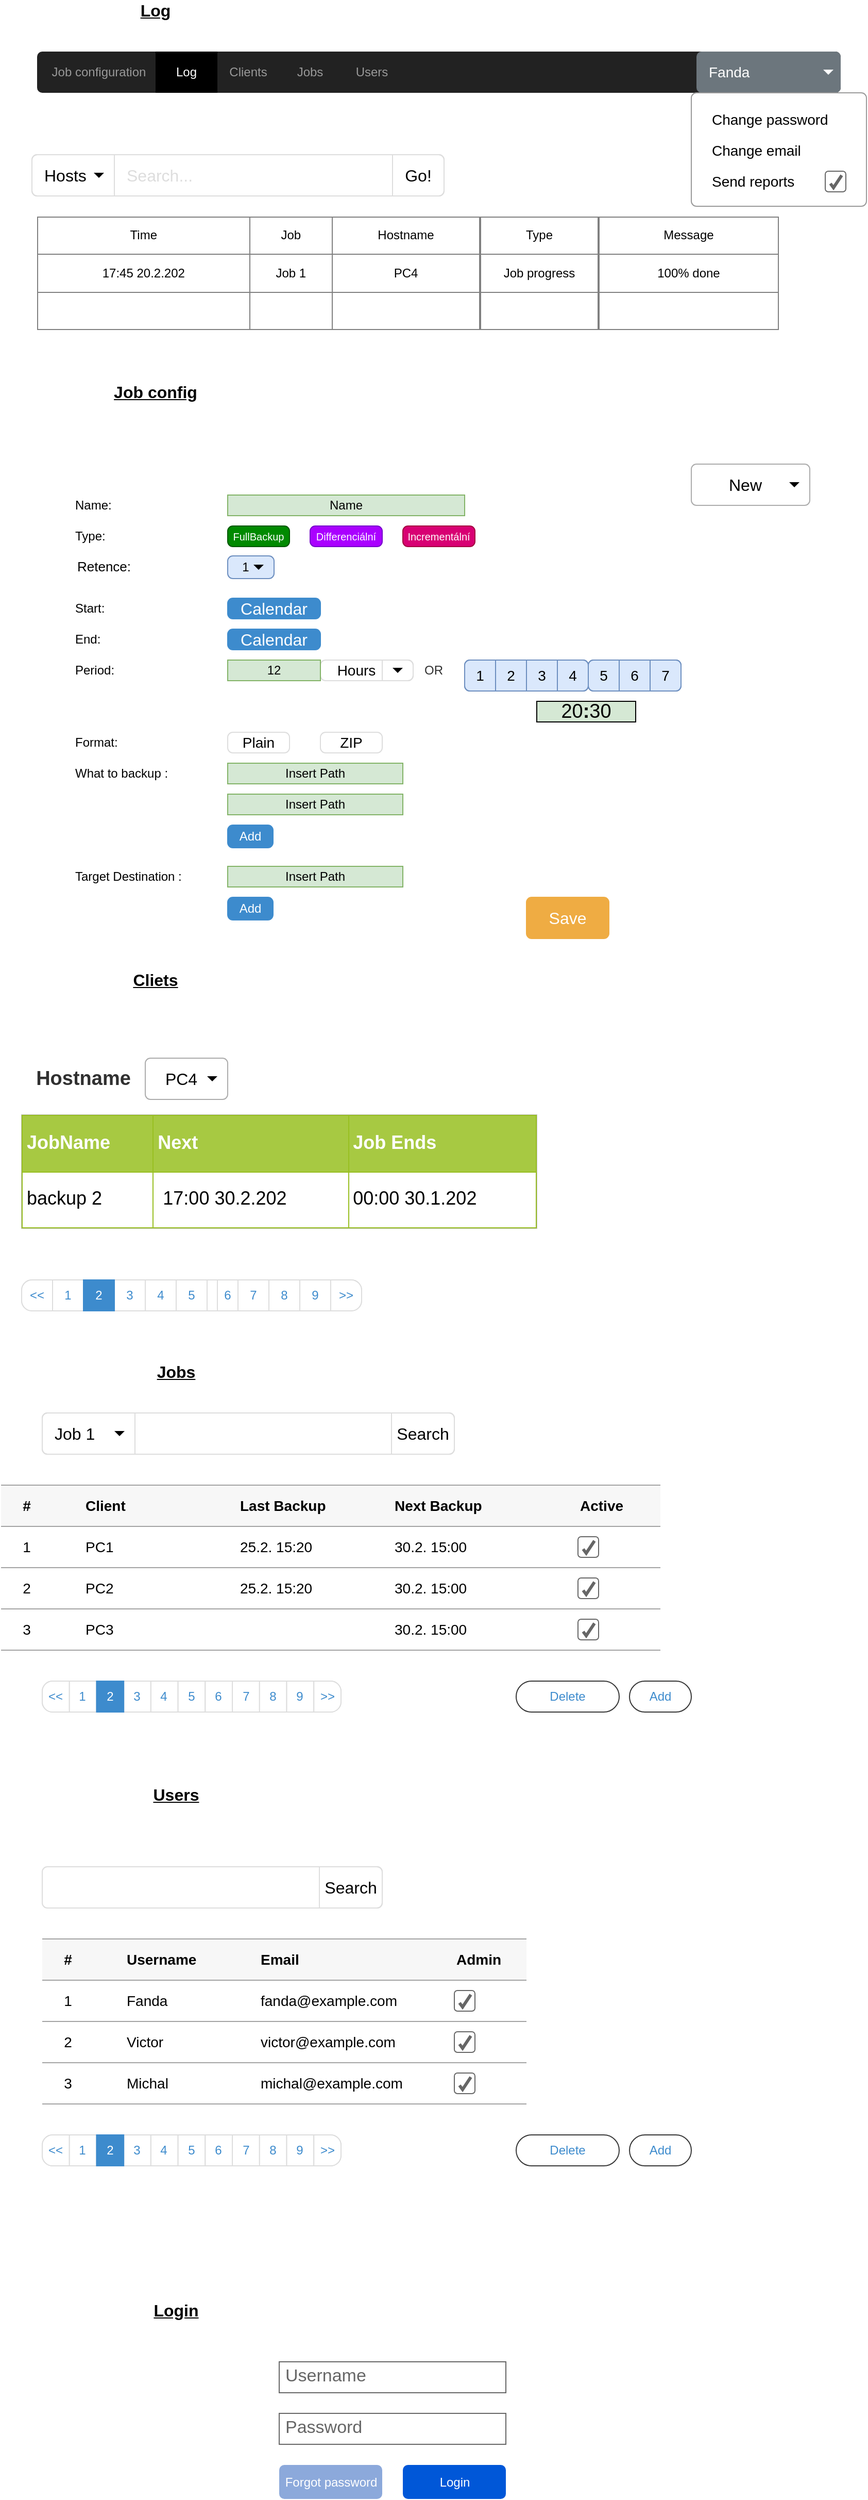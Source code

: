 <mxfile version="12.8.4"><diagram id="ZQDw_QRH_xtN7_nR7X_o" name="Page-1"><mxGraphModel dx="4579" dy="2635" grid="1" gridSize="10" guides="1" tooltips="1" connect="1" arrows="1" fold="1" page="1" pageScale="1" pageWidth="1600" pageHeight="900" math="0" shadow="0"><root><mxCell id="0"/><mxCell id="1" parent="0"/><mxCell id="LtFNCZkgNT5PemQ-OGcE-107" value="" style="html=1;shadow=0;dashed=0;shape=mxgraph.bootstrap.rrect;strokeColor=none;rSize=5;fillColor=#222222;" parent="1" vertex="1"><mxGeometry x="455" y="180" width="780" height="40" as="geometry"/></mxCell><mxCell id="LtFNCZkgNT5PemQ-OGcE-109" value="Log" style="html=1;shadow=0;dashed=0;shape=mxgraph.bootstrap.rect;fillColor=#000000;strokeColor=none;fontColor=#ffffff;whiteSpace=wrap;resizeHeight=1;" parent="LtFNCZkgNT5PemQ-OGcE-107" vertex="1"><mxGeometry width="60" height="40" relative="1" as="geometry"><mxPoint x="115" as="offset"/></mxGeometry></mxCell><mxCell id="LtFNCZkgNT5PemQ-OGcE-110" value="Clients" style="html=1;shadow=0;dashed=0;shape=mxgraph.bootstrap.rect;strokeColor=none;fillColor=none;fontColor=#999999;whiteSpace=wrap;resizeHeight=1;" parent="LtFNCZkgNT5PemQ-OGcE-107" vertex="1"><mxGeometry width="60" height="40" relative="1" as="geometry"><mxPoint x="175" as="offset"/></mxGeometry></mxCell><mxCell id="LtFNCZkgNT5PemQ-OGcE-111" value="Jobs" style="html=1;shadow=0;dashed=0;shape=mxgraph.bootstrap.rect;strokeColor=none;fillColor=none;fontColor=#999999;whiteSpace=wrap;resizeHeight=1;" parent="LtFNCZkgNT5PemQ-OGcE-107" vertex="1"><mxGeometry width="60" height="40" relative="1" as="geometry"><mxPoint x="235" as="offset"/></mxGeometry></mxCell><mxCell id="M-1ERtcQGjM8WOvAebWS-4" value="Users" style="html=1;shadow=0;dashed=0;shape=mxgraph.bootstrap.rect;strokeColor=none;fillColor=none;fontColor=#999999;whiteSpace=wrap;resizeHeight=1;" parent="LtFNCZkgNT5PemQ-OGcE-107" vertex="1"><mxGeometry width="60" height="40" relative="1" as="geometry"><mxPoint x="295" as="offset"/></mxGeometry></mxCell><mxCell id="M-1ERtcQGjM8WOvAebWS-5" value="Job configuration" style="html=1;shadow=0;dashed=0;shape=mxgraph.bootstrap.rect;strokeColor=none;fillColor=none;fontColor=#999999;whiteSpace=wrap;resizeHeight=1;" parent="LtFNCZkgNT5PemQ-OGcE-107" vertex="1"><mxGeometry width="120" height="40" relative="1" as="geometry"><mxPoint as="offset"/></mxGeometry></mxCell><mxCell id="M-1ERtcQGjM8WOvAebWS-57" value="Fanda" style="html=1;shadow=0;dashed=0;shape=mxgraph.bootstrap.rrect;rSize=5;strokeColor=none;strokeWidth=1;fillColor=#6C767D;fontColor=#ffffff;whiteSpace=wrap;align=left;verticalAlign=middle;fontStyle=0;fontSize=14;spacingLeft=10;" parent="LtFNCZkgNT5PemQ-OGcE-107" vertex="1"><mxGeometry x="640" width="140" height="40" as="geometry"/></mxCell><mxCell id="M-1ERtcQGjM8WOvAebWS-58" value="" style="shape=triangle;direction=south;fillColor=#ffffff;strokeColor=none;perimeter=none;" parent="M-1ERtcQGjM8WOvAebWS-57" vertex="1"><mxGeometry x="1" y="0.5" width="10" height="5" relative="1" as="geometry"><mxPoint x="-17" y="-2.5" as="offset"/></mxGeometry></mxCell><mxCell id="LtFNCZkgNT5PemQ-OGcE-112" value="&lt;table style=&quot;width: 100% ; height: 100% ; border-collapse: collapse&quot; width=&quot;100%&quot; border=&quot;1&quot;&gt;&lt;tbody&gt;&lt;tr&gt;&lt;td align=&quot;center&quot;&gt;Time&lt;br&gt;&lt;/td&gt;&lt;td align=&quot;center&quot;&gt;Job&lt;/td&gt;&lt;td align=&quot;center&quot;&gt;Hostname&lt;/td&gt;&lt;/tr&gt;&lt;tr&gt;&lt;td align=&quot;center&quot;&gt;17:45 20.2.202&lt;/td&gt;&lt;td align=&quot;center&quot;&gt;Job 1&lt;br&gt;&lt;/td&gt;&lt;td align=&quot;center&quot;&gt;PC4&lt;/td&gt;&lt;/tr&gt;&lt;tr&gt;&lt;td align=&quot;center&quot;&gt;&lt;br&gt;&lt;/td&gt;&lt;td align=&quot;center&quot;&gt;&lt;br&gt;&lt;/td&gt;&lt;td align=&quot;center&quot;&gt;&lt;br&gt;&lt;/td&gt;&lt;/tr&gt;&lt;/tbody&gt;&lt;/table&gt;" style="text;html=1;overflow=fill;" parent="1" vertex="1"><mxGeometry x="455" y="340" width="430" height="110" as="geometry"/></mxCell><mxCell id="LtFNCZkgNT5PemQ-OGcE-113" value="&lt;table style=&quot;width: 100% ; height: 100% ; border-collapse: collapse&quot; width=&quot;100%&quot; border=&quot;1&quot;&gt;&lt;tbody&gt;&lt;tr&gt;&lt;td align=&quot;center&quot;&gt;Message&lt;/td&gt;&lt;/tr&gt;&lt;tr&gt;&lt;td align=&quot;center&quot;&gt;100% done&lt;/td&gt;&lt;/tr&gt;&lt;tr&gt;&lt;td align=&quot;center&quot;&gt;&lt;br&gt;&lt;/td&gt;&lt;/tr&gt;&lt;/tbody&gt;&lt;/table&gt;" style="text;html=1;strokeColor=none;fillColor=none;overflow=fill;" parent="1" vertex="1"><mxGeometry x="1000" y="340" width="175" height="110" as="geometry"/></mxCell><mxCell id="LtFNCZkgNT5PemQ-OGcE-129" value="Search..." style="html=1;shadow=0;dashed=0;shape=mxgraph.bootstrap.rrect;fillColor=#ffffff;rSize=5;strokeColor=#dddddd;fontSize=16;fontColor=#dddddd;align=left;spacingLeft=90;whiteSpace=wrap;" parent="1" vertex="1"><mxGeometry x="450" y="280" width="400" height="40" as="geometry"/></mxCell><mxCell id="LtFNCZkgNT5PemQ-OGcE-130" value="Hosts" style="html=1;shadow=0;dashed=0;shape=mxgraph.bootstrap.leftButton;rSize=5;strokeColor=#dddddd;fillColor=none;fontSize=16;align=left;spacingLeft=10;whiteSpace=wrap;resizeHeight=1;" parent="LtFNCZkgNT5PemQ-OGcE-129" vertex="1"><mxGeometry width="80" height="40" relative="1" as="geometry"/></mxCell><mxCell id="LtFNCZkgNT5PemQ-OGcE-131" value="" style="shape=triangle;direction=south;fillColor=#000000;strokeColor=none;perimeter=none;" parent="LtFNCZkgNT5PemQ-OGcE-130" vertex="1"><mxGeometry x="1" y="0.5" width="10" height="5" relative="1" as="geometry"><mxPoint x="-20" y="-2.5" as="offset"/></mxGeometry></mxCell><mxCell id="LtFNCZkgNT5PemQ-OGcE-132" value="Go!" style="html=1;shadow=0;dashed=0;shape=mxgraph.bootstrap.rightButton;rSize=5;strokeColor=#dddddd;fillColor=none;fontSize=16;whiteSpace=wrap;resizeHeight=1;" parent="LtFNCZkgNT5PemQ-OGcE-129" vertex="1"><mxGeometry x="1" width="50" height="40" relative="1" as="geometry"><mxPoint x="-50" as="offset"/></mxGeometry></mxCell><mxCell id="LtFNCZkgNT5PemQ-OGcE-135" value="Add" style="html=1;shadow=0;dashed=0;shape=mxgraph.bootstrap.roundedButton;align=center;strokeColor=#363636;fontColor=#3D8BCD;whiteSpace=wrap;" parent="1" vertex="1"><mxGeometry x="1030" y="1760" width="60" height="30" as="geometry"/></mxCell><mxCell id="LtFNCZkgNT5PemQ-OGcE-139" value="" style="html=1;shadow=0;dashed=0;shape=mxgraph.bootstrap.rrect;fillColor=#ffffff;rSize=5;strokeColor=#dddddd;fontSize=16;fontColor=#dddddd;align=left;spacingLeft=90;whiteSpace=wrap;" parent="1" vertex="1"><mxGeometry x="460" y="1500" width="400" height="40" as="geometry"/></mxCell><mxCell id="LtFNCZkgNT5PemQ-OGcE-140" value="Job 1" style="html=1;shadow=0;dashed=0;shape=mxgraph.bootstrap.leftButton;rSize=5;strokeColor=#dddddd;fillColor=none;fontSize=16;align=left;spacingLeft=10;whiteSpace=wrap;resizeHeight=1;" parent="LtFNCZkgNT5PemQ-OGcE-139" vertex="1"><mxGeometry width="90" height="40" relative="1" as="geometry"/></mxCell><mxCell id="LtFNCZkgNT5PemQ-OGcE-141" value="" style="shape=triangle;direction=south;fillColor=#000000;strokeColor=none;perimeter=none;" parent="LtFNCZkgNT5PemQ-OGcE-140" vertex="1"><mxGeometry x="1" y="0.5" width="10" height="5" relative="1" as="geometry"><mxPoint x="-20" y="-2.5" as="offset"/></mxGeometry></mxCell><mxCell id="LtFNCZkgNT5PemQ-OGcE-142" value="Search" style="html=1;shadow=0;dashed=0;shape=mxgraph.bootstrap.rightButton;rSize=5;strokeColor=#dddddd;fillColor=none;fontSize=16;whiteSpace=wrap;resizeHeight=1;" parent="LtFNCZkgNT5PemQ-OGcE-139" vertex="1"><mxGeometry x="1" width="61" height="40" relative="1" as="geometry"><mxPoint x="-61" as="offset"/></mxGeometry></mxCell><mxCell id="LtFNCZkgNT5PemQ-OGcE-154" value="Insert Path" style="text;html=1;strokeColor=#82b366;fillColor=#d5e8d4;align=center;verticalAlign=middle;whiteSpace=wrap;rounded=0;" parent="1" vertex="1"><mxGeometry x="640" y="970" width="170" height="20" as="geometry"/></mxCell><mxCell id="LtFNCZkgNT5PemQ-OGcE-158" value="Add" style="html=1;shadow=0;dashed=0;shape=mxgraph.bootstrap.rrect;rSize=5;fillColor=#3D8BCD;align=center;strokeColor=#3D8BCD;fontColor=#ffffff;fontSize=12;whiteSpace=wrap;" parent="1" vertex="1"><mxGeometry x="640" y="930" width="44" height="22" as="geometry"/></mxCell><mxCell id="LtFNCZkgNT5PemQ-OGcE-159" value="Insert Path" style="text;html=1;strokeColor=#82b366;fillColor=#d5e8d4;align=center;verticalAlign=middle;whiteSpace=wrap;rounded=0;" parent="1" vertex="1"><mxGeometry x="640" y="900" width="170" height="20" as="geometry"/></mxCell><mxCell id="LtFNCZkgNT5PemQ-OGcE-162" value="Add" style="html=1;shadow=0;dashed=0;shape=mxgraph.bootstrap.rrect;rSize=5;fillColor=#3D8BCD;align=center;strokeColor=#3D8BCD;fontColor=#ffffff;fontSize=12;whiteSpace=wrap;" parent="1" vertex="1"><mxGeometry x="640" y="1000" width="44" height="22" as="geometry"/></mxCell><mxCell id="LtFNCZkgNT5PemQ-OGcE-165" value="Delete" style="html=1;shadow=0;dashed=0;shape=mxgraph.bootstrap.roundedButton;align=center;strokeColor=#383838;fontColor=#3D8BCD;whiteSpace=wrap;" parent="1" vertex="1"><mxGeometry x="920" y="1760" width="100" height="30" as="geometry"/></mxCell><mxCell id="LtFNCZkgNT5PemQ-OGcE-169" value="&lt;font style=&quot;font-size: 13px&quot;&gt;Retence:&lt;/font&gt;" style="text;html=1;strokeColor=none;fillColor=none;align=center;verticalAlign=middle;whiteSpace=wrap;rounded=0;" parent="1" vertex="1"><mxGeometry x="500" y="669" width="40" height="20" as="geometry"/></mxCell><mxCell id="LtFNCZkgNT5PemQ-OGcE-171" value="1" style="html=1;shadow=0;dashed=0;shape=mxgraph.bootstrap.rrect;fontSize=12;rSize=5;strokeColor=#6c8ebf;spacingRight=10;perimeter=none;whiteSpace=wrap;align=center;fillColor=#dae8fc;" parent="1" vertex="1"><mxGeometry x="640" y="669" width="45" height="22" as="geometry"/></mxCell><mxCell id="LtFNCZkgNT5PemQ-OGcE-172" value="" style="shape=triangle;direction=south;fillColor=#000000;strokeColor=none;perimeter=none;" parent="LtFNCZkgNT5PemQ-OGcE-171" vertex="1"><mxGeometry x="1" y="0.5" width="10" height="5" relative="1" as="geometry"><mxPoint x="-20" y="-2.5" as="offset"/></mxGeometry></mxCell><mxCell id="LtFNCZkgNT5PemQ-OGcE-177" value="&lt;div&gt;New&lt;/div&gt;" style="html=1;shadow=0;dashed=0;shape=mxgraph.bootstrap.rrect;rSize=5;strokeColor=#ABABAB;spacingRight=10;fontSize=16;whiteSpace=wrap;align=center;" parent="1" vertex="1"><mxGeometry x="1090" y="580" width="115" height="40" as="geometry"/></mxCell><mxCell id="LtFNCZkgNT5PemQ-OGcE-178" value="" style="shape=triangle;direction=south;fillColor=#000000;strokeColor=none;perimeter=none;" parent="LtFNCZkgNT5PemQ-OGcE-177" vertex="1"><mxGeometry x="1" y="0.5" width="10" height="5" relative="1" as="geometry"><mxPoint x="-20" y="-2.5" as="offset"/></mxGeometry></mxCell><mxCell id="LtFNCZkgNT5PemQ-OGcE-179" value="Hostname" style="text;html=1;strokeColor=none;fillColor=none;align=center;verticalAlign=middle;whiteSpace=wrap;rounded=0;fontColor=#303030;fontStyle=1;fontSize=19;" parent="1" vertex="1"><mxGeometry x="440" y="1156" width="120" height="40" as="geometry"/></mxCell><mxCell id="LtFNCZkgNT5PemQ-OGcE-188" value="&lt;font style=&quot;font-size: 19px&quot;&gt;20&lt;b&gt;:&lt;/b&gt;30&lt;/font&gt;" style="text;html=1;strokeColor=#000000;fillColor=#d5e8d4;align=center;verticalAlign=middle;whiteSpace=wrap;rounded=0;" parent="1" vertex="1"><mxGeometry x="940" y="810" width="96" height="20" as="geometry"/></mxCell><mxCell id="M-1ERtcQGjM8WOvAebWS-1" value="PC4" style="html=1;shadow=0;dashed=0;shape=mxgraph.bootstrap.rrect;rSize=5;strokeColor=#ABABAB;spacingRight=10;fontSize=16;whiteSpace=wrap;align=center;" parent="1" vertex="1"><mxGeometry x="560" y="1156" width="80" height="40" as="geometry"/></mxCell><mxCell id="M-1ERtcQGjM8WOvAebWS-2" value="" style="shape=triangle;direction=south;fillColor=#000000;strokeColor=none;perimeter=none;" parent="M-1ERtcQGjM8WOvAebWS-1" vertex="1"><mxGeometry x="1" y="0.5" width="10" height="5" relative="1" as="geometry"><mxPoint x="-20" y="-2.5" as="offset"/></mxGeometry></mxCell><mxCell id="M-1ERtcQGjM8WOvAebWS-7" value="&lt;table style=&quot;width: 100% ; height: 100% ; border-collapse: collapse&quot; width=&quot;100%&quot; border=&quot;1&quot;&gt;&lt;tbody&gt;&lt;tr&gt;&lt;td align=&quot;center&quot;&gt;Type&lt;/td&gt;&lt;/tr&gt;&lt;tr&gt;&lt;td align=&quot;center&quot;&gt;Job progress&lt;br&gt;&lt;/td&gt;&lt;/tr&gt;&lt;tr&gt;&lt;td align=&quot;center&quot;&gt;&lt;br&gt;&lt;/td&gt;&lt;/tr&gt;&lt;/tbody&gt;&lt;/table&gt;" style="text;html=1;strokeColor=none;fillColor=none;overflow=fill;" parent="1" vertex="1"><mxGeometry x="885" y="340" width="115" height="110" as="geometry"/></mxCell><mxCell id="M-1ERtcQGjM8WOvAebWS-8" value="Job config" style="text;html=1;strokeColor=none;fillColor=none;align=center;verticalAlign=middle;whiteSpace=wrap;rounded=0;fontStyle=5;fontSize=16;" parent="1" vertex="1"><mxGeometry x="470" y="500" width="200" height="20" as="geometry"/></mxCell><mxCell id="M-1ERtcQGjM8WOvAebWS-9" value="Cliets" style="text;html=1;strokeColor=none;fillColor=none;align=center;verticalAlign=middle;whiteSpace=wrap;rounded=0;fontStyle=5;fontSize=16;" parent="1" vertex="1"><mxGeometry x="470" y="1070" width="200" height="20" as="geometry"/></mxCell><mxCell id="M-1ERtcQGjM8WOvAebWS-10" value="Jobs" style="text;html=1;strokeColor=none;fillColor=none;align=center;verticalAlign=middle;whiteSpace=wrap;rounded=0;fontStyle=5;fontSize=16;" parent="1" vertex="1"><mxGeometry x="490" y="1450" width="200" height="20" as="geometry"/></mxCell><mxCell id="M-1ERtcQGjM8WOvAebWS-11" value="Add" style="html=1;shadow=0;dashed=0;shape=mxgraph.bootstrap.roundedButton;align=center;strokeColor=#363636;fontColor=#3D8BCD;whiteSpace=wrap;" parent="1" vertex="1"><mxGeometry x="1030" y="2200" width="60" height="30" as="geometry"/></mxCell><mxCell id="M-1ERtcQGjM8WOvAebWS-12" value="" style="html=1;shadow=0;dashed=0;shape=mxgraph.bootstrap.rrect;fillColor=#ffffff;rSize=5;strokeColor=#dddddd;fontSize=16;fontColor=#dddddd;align=left;spacingLeft=90;whiteSpace=wrap;" parent="1" vertex="1"><mxGeometry x="460" y="1940" width="330" height="40" as="geometry"/></mxCell><mxCell id="M-1ERtcQGjM8WOvAebWS-15" value="Search" style="html=1;shadow=0;dashed=0;shape=mxgraph.bootstrap.rightButton;rSize=5;strokeColor=#dddddd;fillColor=none;fontSize=16;whiteSpace=wrap;resizeHeight=1;" parent="M-1ERtcQGjM8WOvAebWS-12" vertex="1"><mxGeometry x="1" width="61" height="40" relative="1" as="geometry"><mxPoint x="-61" as="offset"/></mxGeometry></mxCell><mxCell id="M-1ERtcQGjM8WOvAebWS-16" value="Delete" style="html=1;shadow=0;dashed=0;shape=mxgraph.bootstrap.roundedButton;align=center;strokeColor=#383838;fontColor=#3D8BCD;whiteSpace=wrap;" parent="1" vertex="1"><mxGeometry x="920" y="2200" width="100" height="30" as="geometry"/></mxCell><mxCell id="M-1ERtcQGjM8WOvAebWS-17" value="Users" style="text;html=1;strokeColor=none;fillColor=none;align=center;verticalAlign=middle;whiteSpace=wrap;rounded=0;fontStyle=5;fontSize=16;" parent="1" vertex="1"><mxGeometry x="490" y="1860" width="200" height="20" as="geometry"/></mxCell><mxCell id="M-1ERtcQGjM8WOvAebWS-59" value="" style="html=1;shadow=0;dashed=0;shape=mxgraph.bootstrap.rrect;rSize=5;fillColor=#ffffff;strokeColor=#999999;fontSize=19;" parent="1" vertex="1"><mxGeometry x="1090" y="220" width="170" height="110" as="geometry"/></mxCell><mxCell id="M-1ERtcQGjM8WOvAebWS-60" value="Change password" style="fillColor=none;strokeColor=none;align=left;spacing=20;fontSize=14;" parent="M-1ERtcQGjM8WOvAebWS-59" vertex="1"><mxGeometry width="170" height="30" relative="1" as="geometry"><mxPoint y="10" as="offset"/></mxGeometry></mxCell><mxCell id="M-1ERtcQGjM8WOvAebWS-61" value="Change email" style="fillColor=none;strokeColor=none;align=left;spacing=20;fontSize=14;" parent="M-1ERtcQGjM8WOvAebWS-59" vertex="1"><mxGeometry width="170" height="30" relative="1" as="geometry"><mxPoint y="40" as="offset"/></mxGeometry></mxCell><mxCell id="M-1ERtcQGjM8WOvAebWS-62" value="Send reports" style="fillColor=none;strokeColor=none;align=left;spacing=20;fontSize=14;" parent="M-1ERtcQGjM8WOvAebWS-59" vertex="1"><mxGeometry width="170" height="30" relative="1" as="geometry"><mxPoint y="70" as="offset"/></mxGeometry></mxCell><mxCell id="M-1ERtcQGjM8WOvAebWS-64" value="" style="html=1;shadow=0;dashed=0;shape=mxgraph.bootstrap.checkbox;strokeColor=#666666" parent="M-1ERtcQGjM8WOvAebWS-59" vertex="1"><mxGeometry y="0.5" width="20" height="20" relative="1" as="geometry"><mxPoint x="130" y="21" as="offset"/></mxGeometry></mxCell><mxCell id="M-1ERtcQGjM8WOvAebWS-65" value="Login" style="text;html=1;strokeColor=none;fillColor=none;align=center;verticalAlign=middle;whiteSpace=wrap;rounded=0;fontStyle=5;fontSize=16;" parent="1" vertex="1"><mxGeometry x="490" y="2360" width="200" height="20" as="geometry"/></mxCell><mxCell id="M-1ERtcQGjM8WOvAebWS-66" value="Log" style="text;html=1;strokeColor=none;fillColor=none;align=center;verticalAlign=middle;whiteSpace=wrap;rounded=0;fontStyle=5;fontSize=16;" parent="1" vertex="1"><mxGeometry x="470" y="130" width="200" height="20" as="geometry"/></mxCell><mxCell id="M-1ERtcQGjM8WOvAebWS-67" value="Username" style="strokeWidth=1;shadow=0;dashed=0;align=center;html=1;shape=mxgraph.mockup.text.textBox;fontColor=#666666;align=left;fontSize=17;spacingLeft=4;spacingTop=-3;strokeColor=#666666;mainText=" parent="1" vertex="1"><mxGeometry x="690" y="2420" width="220" height="30" as="geometry"/></mxCell><mxCell id="M-1ERtcQGjM8WOvAebWS-68" value="Password" style="strokeWidth=1;shadow=0;dashed=0;align=center;html=1;shape=mxgraph.mockup.text.textBox;fontColor=#666666;align=left;fontSize=17;spacingLeft=4;spacingTop=-3;strokeColor=#666666;mainText=" parent="1" vertex="1"><mxGeometry x="690" y="2470" width="220" height="30" as="geometry"/></mxCell><mxCell id="M-1ERtcQGjM8WOvAebWS-69" value="Login" style="rounded=1;fillColor=#0057D8;strokeColor=none;html=1;fontColor=#ffffff;align=center;verticalAlign=middle;fontStyle=0;fontSize=12" parent="1" vertex="1"><mxGeometry x="810" y="2520" width="100" height="33" as="geometry"/></mxCell><mxCell id="M-1ERtcQGjM8WOvAebWS-70" value="Forgot password" style="rounded=1;fillColor=#8CA9DB;strokeColor=none;html=1;fontColor=#ffffff;align=center;verticalAlign=middle;fontStyle=0;fontSize=12" parent="1" vertex="1"><mxGeometry x="690" y="2520" width="100" height="33" as="geometry"/></mxCell><mxCell id="LtFNCZkgNT5PemQ-OGcE-1" parent="0"/><mxCell id="LtFNCZkgNT5PemQ-OGcE-2" value="Plain" style="html=1;shadow=0;dashed=0;shape=mxgraph.bootstrap.rrect;rSize=5;strokeColor=#dddddd;align=center;fontSize=14;whiteSpace=wrap;fillColor=none;" parent="LtFNCZkgNT5PemQ-OGcE-1" vertex="1"><mxGeometry x="640" y="840" width="60" height="20" as="geometry"/></mxCell><mxCell id="LtFNCZkgNT5PemQ-OGcE-3" value="ZIP" style="html=1;shadow=0;dashed=0;shape=mxgraph.bootstrap.rrect;rSize=5;strokeColor=#dddddd;align=center;fontSize=14;whiteSpace=wrap;fillColor=none;" parent="LtFNCZkgNT5PemQ-OGcE-1" vertex="1"><mxGeometry x="730" y="840" width="60" height="20" as="geometry"/></mxCell><mxCell id="LtFNCZkgNT5PemQ-OGcE-4" value="Hours" style="html=1;shadow=0;dashed=0;shape=mxgraph.bootstrap.rrect;align=center;rSize=5;strokeColor=#dddddd;spacingRight=20;fontSize=14;whiteSpace=wrap;fillColor=none;" parent="LtFNCZkgNT5PemQ-OGcE-1" vertex="1"><mxGeometry x="730" y="770" width="90" height="20" as="geometry"/></mxCell><mxCell id="LtFNCZkgNT5PemQ-OGcE-5" value="" style="strokeColor=inherit;fillColor=inherit;gradientColor=inherit;html=1;shadow=0;dashed=0;shape=mxgraph.bootstrap.rightButton;rSize=5;perimeter=none;resizeHeight=1;" parent="LtFNCZkgNT5PemQ-OGcE-4" vertex="1"><mxGeometry x="1" width="30" height="20" relative="1" as="geometry"><mxPoint x="-30" as="offset"/></mxGeometry></mxCell><mxCell id="LtFNCZkgNT5PemQ-OGcE-6" value="" style="shape=triangle;direction=south;fillColor=#000000;strokeColor=none;perimeter=none;" parent="LtFNCZkgNT5PemQ-OGcE-5" vertex="1"><mxGeometry x="1" y="0.5" width="10" height="5" relative="1" as="geometry"><mxPoint x="-20" y="-2.5" as="offset"/></mxGeometry></mxCell><mxCell id="LtFNCZkgNT5PemQ-OGcE-7" value="" style="html=1;shadow=0;dashed=0;shape=mxgraph.bootstrap.rrect;rSize=5;strokeColor=#6c8ebf;fillColor=#dae8fc;align=left;" parent="LtFNCZkgNT5PemQ-OGcE-1" vertex="1"><mxGeometry x="870" y="770" width="120" height="30" as="geometry"/></mxCell><mxCell id="LtFNCZkgNT5PemQ-OGcE-8" value="1" style="strokeColor=inherit;fillColor=inherit;gradientColor=inherit;html=1;shadow=0;dashed=0;shape=mxgraph.bootstrap.leftButton;rSize=5;perimeter=none;fontSize=14;whiteSpace=wrap;" parent="LtFNCZkgNT5PemQ-OGcE-7" vertex="1"><mxGeometry width="30" height="30" as="geometry"/></mxCell><mxCell id="LtFNCZkgNT5PemQ-OGcE-9" value="2" style="strokeColor=inherit;fillColor=inherit;gradientColor=inherit;html=1;shadow=0;dashed=0;shape=mxgraph.bootstrap.rect;perimeter=none;fontSize=14;whiteSpace=wrap;" parent="LtFNCZkgNT5PemQ-OGcE-7" vertex="1"><mxGeometry x="30" width="30" height="30" as="geometry"/></mxCell><mxCell id="LtFNCZkgNT5PemQ-OGcE-10" value="3" style="strokeColor=inherit;fillColor=inherit;gradientColor=inherit;html=1;shadow=0;dashed=0;shape=mxgraph.bootstrap.rect;perimeter=none;fontSize=14;whiteSpace=wrap;" parent="LtFNCZkgNT5PemQ-OGcE-7" vertex="1"><mxGeometry x="60" width="30" height="30" as="geometry"/></mxCell><mxCell id="LtFNCZkgNT5PemQ-OGcE-11" value="4" style="strokeColor=inherit;fillColor=inherit;gradientColor=inherit;html=1;shadow=0;dashed=0;shape=mxgraph.bootstrap.rightButton;rSize=5;perimeter=none;fontSize=14;whiteSpace=wrap;" parent="LtFNCZkgNT5PemQ-OGcE-7" vertex="1"><mxGeometry x="90" width="30" height="30" as="geometry"/></mxCell><mxCell id="LtFNCZkgNT5PemQ-OGcE-12" value="" style="html=1;shadow=0;dashed=0;shape=mxgraph.bootstrap.rrect;rSize=5;strokeColor=#6c8ebf;fillColor=#dae8fc;align=left;" parent="LtFNCZkgNT5PemQ-OGcE-1" vertex="1"><mxGeometry x="990" y="770" width="90" height="30" as="geometry"/></mxCell><mxCell id="LtFNCZkgNT5PemQ-OGcE-13" value="5" style="strokeColor=inherit;fillColor=inherit;gradientColor=inherit;html=1;shadow=0;dashed=0;shape=mxgraph.bootstrap.leftButton;rSize=5;perimeter=none;fontSize=14;whiteSpace=wrap;" parent="LtFNCZkgNT5PemQ-OGcE-12" vertex="1"><mxGeometry width="30" height="30" as="geometry"/></mxCell><mxCell id="LtFNCZkgNT5PemQ-OGcE-14" value="6" style="strokeColor=inherit;fillColor=inherit;gradientColor=inherit;html=1;shadow=0;dashed=0;shape=mxgraph.bootstrap.rect;perimeter=none;fontSize=14;whiteSpace=wrap;" parent="LtFNCZkgNT5PemQ-OGcE-12" vertex="1"><mxGeometry x="30" width="30" height="30" as="geometry"/></mxCell><mxCell id="LtFNCZkgNT5PemQ-OGcE-15" value="7" style="strokeColor=inherit;fillColor=inherit;gradientColor=inherit;html=1;shadow=0;dashed=0;shape=mxgraph.bootstrap.rightButton;rSize=5;perimeter=none;fontSize=14;whiteSpace=wrap;" parent="LtFNCZkgNT5PemQ-OGcE-12" vertex="1"><mxGeometry x="60" width="30" height="30" as="geometry"/></mxCell><mxCell id="LtFNCZkgNT5PemQ-OGcE-16" value="&lt;font&gt;OR&lt;/font&gt;" style="text;html=1;strokeColor=none;fillColor=none;align=center;verticalAlign=middle;whiteSpace=wrap;rounded=0;fontColor=#303030;" parent="LtFNCZkgNT5PemQ-OGcE-1" vertex="1"><mxGeometry x="820" y="770" width="40" height="20" as="geometry"/></mxCell><mxCell id="LtFNCZkgNT5PemQ-OGcE-17" value="Calendar" style="html=1;shadow=0;dashed=0;shape=mxgraph.bootstrap.rrect;rSize=5;fillColor=#3D8BCD;align=center;strokeColor=#3D8BCD;fontColor=#ffffff;fontSize=16;whiteSpace=wrap;" parent="LtFNCZkgNT5PemQ-OGcE-1" vertex="1"><mxGeometry x="640" y="710" width="90" height="20" as="geometry"/></mxCell><mxCell id="LtFNCZkgNT5PemQ-OGcE-18" value="Calendar" style="html=1;shadow=0;dashed=0;shape=mxgraph.bootstrap.rrect;rSize=5;fillColor=#3D8BCD;align=center;strokeColor=#3D8BCD;fontColor=#ffffff;fontSize=16;whiteSpace=wrap;" parent="LtFNCZkgNT5PemQ-OGcE-1" vertex="1"><mxGeometry x="640" y="740" width="90" height="20" as="geometry"/></mxCell><mxCell id="LtFNCZkgNT5PemQ-OGcE-19" style=";html=1;" parent="0"/><mxCell id="LtFNCZkgNT5PemQ-OGcE-20" value="Untitled Layer" parent="0"/><mxCell id="LtFNCZkgNT5PemQ-OGcE-26" value="Save" style="html=1;shadow=0;dashed=0;shape=mxgraph.bootstrap.rrect;rSize=5;fillColor=#EFAC43;align=center;strokeColor=#EFAC43;fontColor=#ffffff;fontSize=16;whiteSpace=wrap;" parent="LtFNCZkgNT5PemQ-OGcE-20" vertex="1"><mxGeometry x="930" y="1000" width="80" height="40" as="geometry"/></mxCell><mxCell id="LtFNCZkgNT5PemQ-OGcE-27" value="FullBackup" style="html=1;shadow=0;dashed=0;shape=mxgraph.bootstrap.rrect;rSize=5;strokeColor=#005700;align=center;fontSize=10;whiteSpace=wrap;fillColor=#008a00;fontColor=#ffffff;" parent="LtFNCZkgNT5PemQ-OGcE-20" vertex="1"><mxGeometry x="640" y="640" width="60" height="20" as="geometry"/></mxCell><mxCell id="LtFNCZkgNT5PemQ-OGcE-28" value="Differenciální" style="html=1;shadow=0;dashed=0;shape=mxgraph.bootstrap.rrect;rSize=5;strokeColor=#7700CC;align=center;fontSize=10;whiteSpace=wrap;fillColor=#aa00ff;fontColor=#ffffff;" parent="LtFNCZkgNT5PemQ-OGcE-20" vertex="1"><mxGeometry x="720" y="640" width="70" height="20" as="geometry"/></mxCell><mxCell id="LtFNCZkgNT5PemQ-OGcE-29" value="Incrementální" style="html=1;shadow=0;dashed=0;shape=mxgraph.bootstrap.rrect;rSize=5;strokeColor=#A50040;align=center;fontSize=10;whiteSpace=wrap;fillColor=#d80073;fontColor=#ffffff;" parent="LtFNCZkgNT5PemQ-OGcE-20" vertex="1"><mxGeometry x="810" y="640" width="70" height="20" as="geometry"/></mxCell><mxCell id="LtFNCZkgNT5PemQ-OGcE-30" value="Period:" style="text;html=1;strokeColor=none;fillColor=none;align=left;verticalAlign=middle;whiteSpace=wrap;rounded=0;" parent="LtFNCZkgNT5PemQ-OGcE-20" vertex="1"><mxGeometry x="490" y="770" width="120" height="20" as="geometry"/></mxCell><mxCell id="LtFNCZkgNT5PemQ-OGcE-31" value="Type:" style="text;html=1;strokeColor=none;fillColor=none;align=left;verticalAlign=middle;whiteSpace=wrap;rounded=0;" parent="LtFNCZkgNT5PemQ-OGcE-20" vertex="1"><mxGeometry x="490" y="640" width="40" height="20" as="geometry"/></mxCell><mxCell id="LtFNCZkgNT5PemQ-OGcE-32" value="What to backup :" style="text;html=1;strokeColor=none;fillColor=none;align=left;verticalAlign=middle;whiteSpace=wrap;rounded=0;" parent="LtFNCZkgNT5PemQ-OGcE-20" vertex="1"><mxGeometry x="490" y="870" width="100" height="20" as="geometry"/></mxCell><mxCell id="LtFNCZkgNT5PemQ-OGcE-33" value="Insert Path" style="text;html=1;strokeColor=#82b366;fillColor=#d5e8d4;align=center;verticalAlign=middle;whiteSpace=wrap;rounded=0;" parent="LtFNCZkgNT5PemQ-OGcE-20" vertex="1"><mxGeometry x="640" y="870" width="170" height="20" as="geometry"/></mxCell><mxCell id="LtFNCZkgNT5PemQ-OGcE-34" value="Target Destination :" style="text;html=1;strokeColor=none;fillColor=none;align=left;verticalAlign=middle;whiteSpace=wrap;rounded=0;" parent="LtFNCZkgNT5PemQ-OGcE-20" vertex="1"><mxGeometry x="490" y="960" width="110" height="40" as="geometry"/></mxCell><mxCell id="LtFNCZkgNT5PemQ-OGcE-35" value="Format:" style="text;html=1;strokeColor=none;fillColor=none;align=left;verticalAlign=middle;whiteSpace=wrap;rounded=0;" parent="LtFNCZkgNT5PemQ-OGcE-20" vertex="1"><mxGeometry x="490" y="840" width="120" height="20" as="geometry"/></mxCell><mxCell id="LtFNCZkgNT5PemQ-OGcE-36" value="End:" style="text;html=1;strokeColor=none;fillColor=none;align=left;verticalAlign=middle;whiteSpace=wrap;rounded=0;" parent="LtFNCZkgNT5PemQ-OGcE-20" vertex="1"><mxGeometry x="490" y="740" width="90" height="20" as="geometry"/></mxCell><mxCell id="LtFNCZkgNT5PemQ-OGcE-37" value="Start:" style="text;html=1;strokeColor=none;fillColor=none;align=left;verticalAlign=middle;whiteSpace=wrap;rounded=0;" parent="LtFNCZkgNT5PemQ-OGcE-20" vertex="1"><mxGeometry x="490" y="710" width="90" height="20" as="geometry"/></mxCell><mxCell id="LtFNCZkgNT5PemQ-OGcE-38" value="" style="html=1;shadow=0;dashed=0;shape=mxgraph.bootstrap.rrect;strokeColor=#dddddd;whiteSpace=wrap;" parent="LtFNCZkgNT5PemQ-OGcE-20" vertex="1"><mxGeometry x="440" y="1371" width="330" height="30" as="geometry"/></mxCell><mxCell id="LtFNCZkgNT5PemQ-OGcE-39" value="&lt;&lt;" style="strokeColor=inherit;fillColor=inherit;gradientColor=inherit;html=1;shadow=0;dashed=0;shape=mxgraph.bootstrap.leftButton;fontColor=#3D8BCD;whiteSpace=wrap;" parent="LtFNCZkgNT5PemQ-OGcE-38" vertex="1"><mxGeometry width="30" height="30" as="geometry"/></mxCell><mxCell id="LtFNCZkgNT5PemQ-OGcE-40" value="1" style="strokeColor=inherit;fillColor=inherit;gradientColor=inherit;html=1;shadow=0;dashed=0;shape=mxgraph.bootstrap.rect;perimeter=none;fontColor=#3D8BCD;whiteSpace=wrap;" parent="LtFNCZkgNT5PemQ-OGcE-38" vertex="1"><mxGeometry x="30" width="30" height="30" as="geometry"/></mxCell><mxCell id="LtFNCZkgNT5PemQ-OGcE-41" value="3" style="strokeColor=inherit;fillColor=inherit;gradientColor=inherit;html=1;shadow=0;dashed=0;shape=mxgraph.bootstrap.rect;perimeter=none;fontColor=#3D8BCD;whiteSpace=wrap;" parent="LtFNCZkgNT5PemQ-OGcE-38" vertex="1"><mxGeometry x="90" width="30" height="30" as="geometry"/></mxCell><mxCell id="LtFNCZkgNT5PemQ-OGcE-42" value="4" style="strokeColor=inherit;fillColor=inherit;gradientColor=inherit;html=1;shadow=0;dashed=0;shape=mxgraph.bootstrap.rect;perimeter=none;fontColor=#3D8BCD;whiteSpace=wrap;" parent="LtFNCZkgNT5PemQ-OGcE-38" vertex="1"><mxGeometry x="120" width="30" height="30" as="geometry"/></mxCell><mxCell id="LtFNCZkgNT5PemQ-OGcE-43" value="5" style="strokeColor=inherit;fillColor=inherit;gradientColor=inherit;html=1;shadow=0;dashed=0;shape=mxgraph.bootstrap.rect;perimeter=none;fontColor=#3D8BCD;whiteSpace=wrap;" parent="LtFNCZkgNT5PemQ-OGcE-38" vertex="1"><mxGeometry x="150" width="30" height="30" as="geometry"/></mxCell><mxCell id="LtFNCZkgNT5PemQ-OGcE-44" value="6" style="strokeColor=inherit;fillColor=inherit;gradientColor=inherit;html=1;shadow=0;dashed=0;shape=mxgraph.bootstrap.rect;perimeter=none;fontColor=#3D8BCD;whiteSpace=wrap;" parent="LtFNCZkgNT5PemQ-OGcE-38" vertex="1"><mxGeometry x="190" width="20" height="30" as="geometry"/></mxCell><mxCell id="LtFNCZkgNT5PemQ-OGcE-45" value="7" style="strokeColor=inherit;fillColor=inherit;gradientColor=inherit;html=1;shadow=0;dashed=0;shape=mxgraph.bootstrap.rect;perimeter=none;fontColor=#3D8BCD;whiteSpace=wrap;" parent="LtFNCZkgNT5PemQ-OGcE-38" vertex="1"><mxGeometry x="210" width="30" height="30" as="geometry"/></mxCell><mxCell id="LtFNCZkgNT5PemQ-OGcE-46" value="8" style="strokeColor=inherit;fillColor=inherit;gradientColor=inherit;html=1;shadow=0;dashed=0;shape=mxgraph.bootstrap.rect;perimeter=none;fontColor=#3D8BCD;whiteSpace=wrap;" parent="LtFNCZkgNT5PemQ-OGcE-38" vertex="1"><mxGeometry x="240" width="30" height="30" as="geometry"/></mxCell><mxCell id="LtFNCZkgNT5PemQ-OGcE-47" value="9" style="strokeColor=inherit;fillColor=inherit;gradientColor=inherit;html=1;shadow=0;dashed=0;shape=mxgraph.bootstrap.rect;perimeter=none;fontColor=#3D8BCD;whiteSpace=wrap;" parent="LtFNCZkgNT5PemQ-OGcE-38" vertex="1"><mxGeometry x="270" width="30" height="30" as="geometry"/></mxCell><mxCell id="LtFNCZkgNT5PemQ-OGcE-48" value="&gt;&gt;" style="strokeColor=inherit;fillColor=inherit;gradientColor=inherit;html=1;shadow=0;dashed=0;shape=mxgraph.bootstrap.rightButton;fontColor=#3D8BCD;whiteSpace=wrap;" parent="LtFNCZkgNT5PemQ-OGcE-38" vertex="1"><mxGeometry x="300" width="30" height="30" as="geometry"/></mxCell><mxCell id="LtFNCZkgNT5PemQ-OGcE-49" value="2" style="html=1;shadow=0;dashed=0;shape=mxgraph.bootstrap.rect;strokeColor=#3D8BCD;fillColor=#3D8BCD;perimeter=none;fontColor=#ffffff;whiteSpace=wrap;" parent="LtFNCZkgNT5PemQ-OGcE-38" vertex="1"><mxGeometry x="60" width="30" height="30" as="geometry"/></mxCell><mxCell id="LtFNCZkgNT5PemQ-OGcE-52" value="&lt;table style=&quot;width: 100% ; height: 100% ; border-collapse: collapse ; font-size: 18px&quot; width=&quot;100%&quot; cellpadding=&quot;4&quot; border=&quot;1&quot;&gt;&lt;tbody&gt;&lt;tr style=&quot;background-color: #a7c942 ; color: #ffffff ; border: 1px solid #98bf21&quot;&gt;&lt;th align=&quot;left&quot;&gt;&lt;font style=&quot;font-size: 18px&quot;&gt;JobName&lt;/font&gt;&lt;/th&gt;&lt;th align=&quot;left&quot;&gt;Next&lt;br&gt;&lt;/th&gt;&lt;th align=&quot;left&quot;&gt;&lt;font style=&quot;font-size: 18px&quot;&gt;Job Ends&lt;/font&gt;&lt;/th&gt;&lt;/tr&gt;&lt;tr style=&quot;border: 1px solid #98bf21&quot;&gt;&lt;td&gt;backup 2&lt;/td&gt;&lt;td&gt;&amp;nbsp;17:00 30.2.202&lt;/td&gt;&lt;td&gt;00:00 30.1.202&lt;/td&gt;&lt;/tr&gt;&lt;/tbody&gt;&lt;/table&gt;" style="text;html=1;strokeColor=#c0c0c0;fillColor=#ffffff;overflow=fill;rounded=0;" parent="LtFNCZkgNT5PemQ-OGcE-20" vertex="1"><mxGeometry x="440" y="1211" width="500" height="110" as="geometry"/></mxCell><mxCell id="LtFNCZkgNT5PemQ-OGcE-53" value="" style="html=1;shadow=0;dashed=0;shape=partialRectangle;top=0;bottom=0;right=0;left=0;strokeColor=#A3A3A3;" parent="LtFNCZkgNT5PemQ-OGcE-20" vertex="1"><mxGeometry x="420" y="1570" width="640" height="160" as="geometry"/></mxCell><mxCell id="LtFNCZkgNT5PemQ-OGcE-54" value="" style="html=1;shadow=0;dashed=0;shape=mxgraph.bootstrap.horLines;strokeColor=inherit;fillColor=#000000;fillOpacity=3;resizeWidth=1;" parent="LtFNCZkgNT5PemQ-OGcE-53" vertex="1"><mxGeometry width="640" height="40" relative="1" as="geometry"/></mxCell><mxCell id="LtFNCZkgNT5PemQ-OGcE-55" value="#" style="html=1;shadow=0;dashed=0;shape=mxgraph.bootstrap.rect;strokeColor=none;fillColor=none;fontSize=14;fontStyle=1;whiteSpace=wrap;resizeHeight=1;" parent="LtFNCZkgNT5PemQ-OGcE-54" vertex="1"><mxGeometry width="50" height="40" relative="1" as="geometry"/></mxCell><mxCell id="LtFNCZkgNT5PemQ-OGcE-56" value="Client" style="html=1;shadow=0;dashed=0;shape=mxgraph.bootstrap.rect;strokeColor=none;fillColor=none;fontSize=14;fontStyle=1;align=left;whiteSpace=wrap;resizeHeight=1;" parent="LtFNCZkgNT5PemQ-OGcE-54" vertex="1"><mxGeometry width="150" height="40" relative="1" as="geometry"><mxPoint x="80" as="offset"/></mxGeometry></mxCell><mxCell id="LtFNCZkgNT5PemQ-OGcE-57" value="Last Backup" style="html=1;shadow=0;dashed=0;shape=mxgraph.bootstrap.rect;strokeColor=none;fillColor=none;fontSize=14;fontStyle=1;align=left;whiteSpace=wrap;resizeHeight=1;" parent="LtFNCZkgNT5PemQ-OGcE-54" vertex="1"><mxGeometry width="150" height="40" relative="1" as="geometry"><mxPoint x="230" as="offset"/></mxGeometry></mxCell><mxCell id="LtFNCZkgNT5PemQ-OGcE-58" value="Next Backup" style="html=1;shadow=0;dashed=0;shape=mxgraph.bootstrap.rect;strokeColor=none;fillColor=none;fontSize=14;fontStyle=1;align=left;whiteSpace=wrap;resizeHeight=1;" parent="LtFNCZkgNT5PemQ-OGcE-54" vertex="1"><mxGeometry width="150" height="40" relative="1" as="geometry"><mxPoint x="380" as="offset"/></mxGeometry></mxCell><mxCell id="LtFNCZkgNT5PemQ-OGcE-59" value="Active" style="html=1;shadow=0;dashed=0;shape=mxgraph.bootstrap.rect;strokeColor=none;fillColor=none;fontSize=14;fontStyle=1;align=left;whiteSpace=wrap;resizeHeight=1;" parent="LtFNCZkgNT5PemQ-OGcE-54" vertex="1"><mxGeometry width="100" height="40" relative="1" as="geometry"><mxPoint x="560" as="offset"/></mxGeometry></mxCell><mxCell id="LtFNCZkgNT5PemQ-OGcE-60" value="" style="strokeColor=inherit;fillColor=inherit;gradientColor=inherit;html=1;shadow=0;dashed=0;shape=mxgraph.bootstrap.horLines;resizeWidth=1;" parent="LtFNCZkgNT5PemQ-OGcE-53" vertex="1"><mxGeometry width="640" height="40" relative="1" as="geometry"><mxPoint y="40" as="offset"/></mxGeometry></mxCell><mxCell id="LtFNCZkgNT5PemQ-OGcE-61" value="1" style="html=1;shadow=0;dashed=0;shape=mxgraph.bootstrap.rect;strokeColor=none;fillColor=none;fontSize=14;whiteSpace=wrap;resizeHeight=1;" parent="LtFNCZkgNT5PemQ-OGcE-60" vertex="1"><mxGeometry width="50" height="40" relative="1" as="geometry"/></mxCell><mxCell id="LtFNCZkgNT5PemQ-OGcE-62" value="PC1" style="html=1;shadow=0;dashed=0;shape=mxgraph.bootstrap.rect;strokeColor=none;fillColor=none;fontSize=14;align=left;whiteSpace=wrap;resizeHeight=1;" parent="LtFNCZkgNT5PemQ-OGcE-60" vertex="1"><mxGeometry width="150" height="40" relative="1" as="geometry"><mxPoint x="80" as="offset"/></mxGeometry></mxCell><mxCell id="LtFNCZkgNT5PemQ-OGcE-63" value="25.2. 15:20" style="html=1;shadow=0;dashed=0;shape=mxgraph.bootstrap.rect;strokeColor=none;fillColor=none;fontSize=14;align=left;whiteSpace=wrap;resizeHeight=1;" parent="LtFNCZkgNT5PemQ-OGcE-60" vertex="1"><mxGeometry width="150" height="40" relative="1" as="geometry"><mxPoint x="230" as="offset"/></mxGeometry></mxCell><mxCell id="LtFNCZkgNT5PemQ-OGcE-64" value="30.2. 15:00" style="html=1;shadow=0;dashed=0;shape=mxgraph.bootstrap.rect;strokeColor=none;fillColor=none;fontSize=14;align=left;whiteSpace=wrap;resizeHeight=1;" parent="LtFNCZkgNT5PemQ-OGcE-60" vertex="1"><mxGeometry width="150" height="40" relative="1" as="geometry"><mxPoint x="380" as="offset"/></mxGeometry></mxCell><mxCell id="LtFNCZkgNT5PemQ-OGcE-65" value="" style="html=1;shadow=0;dashed=0;shape=mxgraph.bootstrap.checkbox;strokeColor=#666666" parent="LtFNCZkgNT5PemQ-OGcE-60" vertex="1"><mxGeometry y="0.5" width="20" height="20" relative="1" as="geometry"><mxPoint x="560" y="-10" as="offset"/></mxGeometry></mxCell><mxCell id="LtFNCZkgNT5PemQ-OGcE-66" value="" style="strokeColor=inherit;fillColor=inherit;gradientColor=inherit;html=1;shadow=0;dashed=0;shape=mxgraph.bootstrap.horLines;resizeWidth=1;" parent="LtFNCZkgNT5PemQ-OGcE-53" vertex="1"><mxGeometry width="640" height="40" relative="1" as="geometry"><mxPoint y="80" as="offset"/></mxGeometry></mxCell><mxCell id="LtFNCZkgNT5PemQ-OGcE-67" value="2" style="html=1;shadow=0;dashed=0;shape=mxgraph.bootstrap.rect;strokeColor=none;fillColor=none;fontSize=14;whiteSpace=wrap;resizeHeight=1;" parent="LtFNCZkgNT5PemQ-OGcE-66" vertex="1"><mxGeometry width="50" height="40" relative="1" as="geometry"/></mxCell><mxCell id="LtFNCZkgNT5PemQ-OGcE-68" value="PC2" style="html=1;shadow=0;dashed=0;shape=mxgraph.bootstrap.rect;strokeColor=none;fillColor=none;fontSize=14;align=left;whiteSpace=wrap;resizeHeight=1;" parent="LtFNCZkgNT5PemQ-OGcE-66" vertex="1"><mxGeometry width="150" height="40" relative="1" as="geometry"><mxPoint x="80" as="offset"/></mxGeometry></mxCell><mxCell id="LtFNCZkgNT5PemQ-OGcE-69" value="25.2. 15:20" style="html=1;shadow=0;dashed=0;shape=mxgraph.bootstrap.rect;strokeColor=none;fillColor=none;fontSize=14;align=left;whiteSpace=wrap;resizeHeight=1;" parent="LtFNCZkgNT5PemQ-OGcE-66" vertex="1"><mxGeometry width="150" height="40" relative="1" as="geometry"><mxPoint x="230" as="offset"/></mxGeometry></mxCell><mxCell id="LtFNCZkgNT5PemQ-OGcE-70" value="30.2. 15:00" style="html=1;shadow=0;dashed=0;shape=mxgraph.bootstrap.rect;strokeColor=none;fillColor=none;fontSize=14;align=left;whiteSpace=wrap;resizeHeight=1;" parent="LtFNCZkgNT5PemQ-OGcE-66" vertex="1"><mxGeometry width="150" height="40" relative="1" as="geometry"><mxPoint x="380" as="offset"/></mxGeometry></mxCell><mxCell id="LtFNCZkgNT5PemQ-OGcE-71" value="" style="html=1;shadow=0;dashed=0;shape=mxgraph.bootstrap.checkbox;strokeColor=#666666" parent="LtFNCZkgNT5PemQ-OGcE-66" vertex="1"><mxGeometry y="0.5" width="20" height="20" relative="1" as="geometry"><mxPoint x="560" y="-10" as="offset"/></mxGeometry></mxCell><mxCell id="LtFNCZkgNT5PemQ-OGcE-72" value="&lt;span style=&quot;color: rgba(0 , 0 , 0 , 0) ; font-family: monospace ; font-size: 0px&quot;&gt;%3CmxGraphModel%3E%3Croot%3E%3CmxCell%20id%3D%220%22%2F%3E%3CmxCell%20id%3D%221%22%20parent%3D%220%22%2F%3E%3CmxCell%20id%3D%222%22%20value%3D%22%22%20style%3D%22html%3D1%3Bshadow%3D0%3Bdashed%3D0%3Bshape%3Dmxgraph.bootstrap.checkbox%3BstrokeColor%3D%23666666%22%20vertex%3D%221%22%20parent%3D%221%22%3E%3CmxGeometry%20x%3D%22860%22%20y%3D%221440%22%20width%3D%2220%22%20height%3D%2220%22%20as%3D%22geometry%22%3E%3CmxPoint%20x%3D%22560%22%20y%3D%22-10%22%20as%3D%22offset%22%2F%3E%3C%2FmxGeometry%3E%3C%2FmxCell%3E%3C%2Froot%3E%3C%2FmxGraphModel%3E&lt;/span&gt;&lt;span style=&quot;color: rgba(0 , 0 , 0 , 0) ; font-family: monospace ; font-size: 0px&quot;&gt;%3CmxGraphModel%3E%3Croot%3E%3CmxCell%20id%3D%220%22%2F%3E%3CmxCell%20id%3D%221%22%20parent%3D%220%22%2F%3E%3CmxCell%20id%3D%222%22%20value%3D%22%22%20style%3D%22html%3D1%3Bshadow%3D0%3Bdashed%3D0%3Bshape%3Dmxgraph.bootstrap.checkbox%3BstrokeColor%3D%23666666%22%20vertex%3D%221%22%20parent%3D%221%22%3E%3CmxGeometry%20x%3D%22860%22%20y%3D%221440%22%20width%3D%2220%22%20height%3D%2220%22%20as%3D%22geometry%22%3E%3CmxPoint%20x%3D%22560%22%20y%3D%22-10%22%20as%3D%22offset%22%2F%3E%3C%2FmxGeometry%3E%3C%2FmxCell%3E%3C%2Froot%3E%3C%2FmxGraphModel%3E&lt;/span&gt;" style="strokeColor=inherit;fillColor=inherit;gradientColor=inherit;html=1;shadow=0;dashed=0;shape=mxgraph.bootstrap.horLines;resizeWidth=1;" parent="LtFNCZkgNT5PemQ-OGcE-53" vertex="1"><mxGeometry width="640" height="40" relative="1" as="geometry"><mxPoint y="120" as="offset"/></mxGeometry></mxCell><mxCell id="LtFNCZkgNT5PemQ-OGcE-73" value="3" style="html=1;shadow=0;dashed=0;shape=mxgraph.bootstrap.rect;strokeColor=none;fillColor=none;fontSize=14;whiteSpace=wrap;resizeHeight=1;" parent="LtFNCZkgNT5PemQ-OGcE-72" vertex="1"><mxGeometry width="50" height="40" relative="1" as="geometry"/></mxCell><mxCell id="LtFNCZkgNT5PemQ-OGcE-74" value="PC3" style="html=1;shadow=0;dashed=0;shape=mxgraph.bootstrap.rect;strokeColor=none;fillColor=none;fontSize=14;align=left;whiteSpace=wrap;resizeHeight=1;" parent="LtFNCZkgNT5PemQ-OGcE-72" vertex="1"><mxGeometry width="150" height="40" relative="1" as="geometry"><mxPoint x="80" as="offset"/></mxGeometry></mxCell><mxCell id="LtFNCZkgNT5PemQ-OGcE-76" value="30.2. 15:00" style="html=1;shadow=0;dashed=0;shape=mxgraph.bootstrap.rect;strokeColor=none;fillColor=none;fontSize=14;align=left;whiteSpace=wrap;resizeHeight=1;" parent="LtFNCZkgNT5PemQ-OGcE-72" vertex="1"><mxGeometry width="150" height="40" relative="1" as="geometry"><mxPoint x="380" as="offset"/></mxGeometry></mxCell><mxCell id="LtFNCZkgNT5PemQ-OGcE-77" value="" style="html=1;shadow=0;dashed=0;shape=mxgraph.bootstrap.checkbox;strokeColor=#666666" parent="LtFNCZkgNT5PemQ-OGcE-72" vertex="1"><mxGeometry x="560" y="10" width="20" height="20" as="geometry"><mxPoint x="560" y="-10" as="offset"/></mxGeometry></mxCell><mxCell id="LtFNCZkgNT5PemQ-OGcE-78" value="" style="html=1;shadow=0;dashed=0;shape=mxgraph.bootstrap.rrect;strokeColor=#dddddd;whiteSpace=wrap;" parent="LtFNCZkgNT5PemQ-OGcE-20" vertex="1"><mxGeometry x="460" y="1760" width="290" height="30" as="geometry"/></mxCell><mxCell id="LtFNCZkgNT5PemQ-OGcE-79" value="&lt;&lt;" style="strokeColor=inherit;fillColor=inherit;gradientColor=inherit;html=1;shadow=0;dashed=0;shape=mxgraph.bootstrap.leftButton;fontColor=#3D8BCD;whiteSpace=wrap;" parent="LtFNCZkgNT5PemQ-OGcE-78" vertex="1"><mxGeometry width="26.364" height="30" as="geometry"/></mxCell><mxCell id="LtFNCZkgNT5PemQ-OGcE-80" value="1" style="strokeColor=inherit;fillColor=inherit;gradientColor=inherit;html=1;shadow=0;dashed=0;shape=mxgraph.bootstrap.rect;perimeter=none;fontColor=#3D8BCD;whiteSpace=wrap;" parent="LtFNCZkgNT5PemQ-OGcE-78" vertex="1"><mxGeometry x="26.364" width="26.364" height="30" as="geometry"/></mxCell><mxCell id="LtFNCZkgNT5PemQ-OGcE-81" value="3" style="strokeColor=inherit;fillColor=inherit;gradientColor=inherit;html=1;shadow=0;dashed=0;shape=mxgraph.bootstrap.rect;perimeter=none;fontColor=#3D8BCD;whiteSpace=wrap;" parent="LtFNCZkgNT5PemQ-OGcE-78" vertex="1"><mxGeometry x="79.091" width="26.364" height="30" as="geometry"/></mxCell><mxCell id="LtFNCZkgNT5PemQ-OGcE-82" value="4" style="strokeColor=inherit;fillColor=inherit;gradientColor=inherit;html=1;shadow=0;dashed=0;shape=mxgraph.bootstrap.rect;perimeter=none;fontColor=#3D8BCD;whiteSpace=wrap;" parent="LtFNCZkgNT5PemQ-OGcE-78" vertex="1"><mxGeometry x="105.455" width="26.364" height="30" as="geometry"/></mxCell><mxCell id="LtFNCZkgNT5PemQ-OGcE-83" value="5" style="strokeColor=inherit;fillColor=inherit;gradientColor=inherit;html=1;shadow=0;dashed=0;shape=mxgraph.bootstrap.rect;perimeter=none;fontColor=#3D8BCD;whiteSpace=wrap;" parent="LtFNCZkgNT5PemQ-OGcE-78" vertex="1"><mxGeometry x="131.818" width="26.364" height="30" as="geometry"/></mxCell><mxCell id="LtFNCZkgNT5PemQ-OGcE-84" value="6" style="strokeColor=inherit;fillColor=inherit;gradientColor=inherit;html=1;shadow=0;dashed=0;shape=mxgraph.bootstrap.rect;perimeter=none;fontColor=#3D8BCD;whiteSpace=wrap;" parent="LtFNCZkgNT5PemQ-OGcE-78" vertex="1"><mxGeometry x="158.182" width="26.364" height="30" as="geometry"/></mxCell><mxCell id="LtFNCZkgNT5PemQ-OGcE-85" value="7" style="strokeColor=inherit;fillColor=inherit;gradientColor=inherit;html=1;shadow=0;dashed=0;shape=mxgraph.bootstrap.rect;perimeter=none;fontColor=#3D8BCD;whiteSpace=wrap;" parent="LtFNCZkgNT5PemQ-OGcE-78" vertex="1"><mxGeometry x="184.545" width="26.364" height="30" as="geometry"/></mxCell><mxCell id="LtFNCZkgNT5PemQ-OGcE-86" value="8" style="strokeColor=inherit;fillColor=inherit;gradientColor=inherit;html=1;shadow=0;dashed=0;shape=mxgraph.bootstrap.rect;perimeter=none;fontColor=#3D8BCD;whiteSpace=wrap;" parent="LtFNCZkgNT5PemQ-OGcE-78" vertex="1"><mxGeometry x="210.909" width="26.364" height="30" as="geometry"/></mxCell><mxCell id="LtFNCZkgNT5PemQ-OGcE-87" value="9" style="strokeColor=inherit;fillColor=inherit;gradientColor=inherit;html=1;shadow=0;dashed=0;shape=mxgraph.bootstrap.rect;perimeter=none;fontColor=#3D8BCD;whiteSpace=wrap;" parent="LtFNCZkgNT5PemQ-OGcE-78" vertex="1"><mxGeometry x="237.273" width="26.364" height="30" as="geometry"/></mxCell><mxCell id="LtFNCZkgNT5PemQ-OGcE-88" value="&gt;&gt;" style="strokeColor=inherit;fillColor=inherit;gradientColor=inherit;html=1;shadow=0;dashed=0;shape=mxgraph.bootstrap.rightButton;fontColor=#3D8BCD;whiteSpace=wrap;" parent="LtFNCZkgNT5PemQ-OGcE-78" vertex="1"><mxGeometry x="263.636" width="26.364" height="30" as="geometry"/></mxCell><mxCell id="LtFNCZkgNT5PemQ-OGcE-89" value="2" style="html=1;shadow=0;dashed=0;shape=mxgraph.bootstrap.rect;strokeColor=#3D8BCD;fillColor=#3D8BCD;perimeter=none;fontColor=#ffffff;whiteSpace=wrap;" parent="LtFNCZkgNT5PemQ-OGcE-78" vertex="1"><mxGeometry x="52.727" width="26.364" height="30" as="geometry"/></mxCell><mxCell id="LtFNCZkgNT5PemQ-OGcE-104" value="Name" style="text;html=1;strokeColor=#82b366;fillColor=#d5e8d4;align=center;verticalAlign=middle;whiteSpace=wrap;rounded=0;" parent="LtFNCZkgNT5PemQ-OGcE-20" vertex="1"><mxGeometry x="640" y="610" width="230" height="20" as="geometry"/></mxCell><mxCell id="LtFNCZkgNT5PemQ-OGcE-105" value="Name:" style="text;html=1;strokeColor=none;fillColor=none;align=left;verticalAlign=middle;whiteSpace=wrap;rounded=0;rotation=0;" parent="LtFNCZkgNT5PemQ-OGcE-20" vertex="1"><mxGeometry x="490" y="610" width="40" height="20" as="geometry"/></mxCell><mxCell id="LtFNCZkgNT5PemQ-OGcE-106" value="12" style="text;html=1;strokeColor=#82b366;fillColor=#d5e8d4;align=center;verticalAlign=middle;whiteSpace=wrap;rounded=0;" parent="LtFNCZkgNT5PemQ-OGcE-20" vertex="1"><mxGeometry x="640" y="770" width="90" height="20" as="geometry"/></mxCell><mxCell id="M-1ERtcQGjM8WOvAebWS-18" value="" style="html=1;shadow=0;dashed=0;shape=partialRectangle;top=0;bottom=0;right=0;left=0;strokeColor=#A3A3A3;" parent="LtFNCZkgNT5PemQ-OGcE-20" vertex="1"><mxGeometry x="460" y="2010" width="470" height="160" as="geometry"/></mxCell><mxCell id="M-1ERtcQGjM8WOvAebWS-19" value="" style="html=1;shadow=0;dashed=0;shape=mxgraph.bootstrap.horLines;strokeColor=inherit;fillColor=#000000;fillOpacity=3;resizeWidth=1;" parent="M-1ERtcQGjM8WOvAebWS-18" vertex="1"><mxGeometry width="470" height="40" relative="1" as="geometry"/></mxCell><mxCell id="M-1ERtcQGjM8WOvAebWS-20" value="#" style="html=1;shadow=0;dashed=0;shape=mxgraph.bootstrap.rect;strokeColor=none;fillColor=none;fontSize=14;fontStyle=1;whiteSpace=wrap;resizeHeight=1;" parent="M-1ERtcQGjM8WOvAebWS-19" vertex="1"><mxGeometry width="50" height="40" relative="1" as="geometry"/></mxCell><mxCell id="M-1ERtcQGjM8WOvAebWS-21" value="Username" style="html=1;shadow=0;dashed=0;shape=mxgraph.bootstrap.rect;strokeColor=none;fillColor=none;fontSize=14;fontStyle=1;align=left;whiteSpace=wrap;resizeHeight=1;" parent="M-1ERtcQGjM8WOvAebWS-19" vertex="1"><mxGeometry width="150" height="40" relative="1" as="geometry"><mxPoint x="80" as="offset"/></mxGeometry></mxCell><mxCell id="M-1ERtcQGjM8WOvAebWS-22" value="Email" style="html=1;shadow=0;dashed=0;shape=mxgraph.bootstrap.rect;strokeColor=none;fillColor=none;fontSize=14;fontStyle=1;align=left;whiteSpace=wrap;resizeHeight=1;" parent="M-1ERtcQGjM8WOvAebWS-19" vertex="1"><mxGeometry width="150" height="40" relative="1" as="geometry"><mxPoint x="210" as="offset"/></mxGeometry></mxCell><mxCell id="M-1ERtcQGjM8WOvAebWS-24" value="Admin" style="html=1;shadow=0;dashed=0;shape=mxgraph.bootstrap.rect;strokeColor=none;fillColor=none;fontSize=14;fontStyle=1;align=left;whiteSpace=wrap;resizeHeight=1;" parent="M-1ERtcQGjM8WOvAebWS-19" vertex="1"><mxGeometry width="100" height="40" relative="1" as="geometry"><mxPoint x="400" as="offset"/></mxGeometry></mxCell><mxCell id="M-1ERtcQGjM8WOvAebWS-25" value="" style="strokeColor=inherit;fillColor=inherit;gradientColor=inherit;html=1;shadow=0;dashed=0;shape=mxgraph.bootstrap.horLines;resizeWidth=1;" parent="M-1ERtcQGjM8WOvAebWS-18" vertex="1"><mxGeometry width="470" height="40" relative="1" as="geometry"><mxPoint y="40" as="offset"/></mxGeometry></mxCell><mxCell id="M-1ERtcQGjM8WOvAebWS-26" value="1" style="html=1;shadow=0;dashed=0;shape=mxgraph.bootstrap.rect;strokeColor=none;fillColor=none;fontSize=14;whiteSpace=wrap;resizeHeight=1;" parent="M-1ERtcQGjM8WOvAebWS-25" vertex="1"><mxGeometry width="50" height="40" relative="1" as="geometry"/></mxCell><mxCell id="M-1ERtcQGjM8WOvAebWS-27" value="Fanda" style="html=1;shadow=0;dashed=0;shape=mxgraph.bootstrap.rect;strokeColor=none;fillColor=none;fontSize=14;align=left;whiteSpace=wrap;resizeHeight=1;" parent="M-1ERtcQGjM8WOvAebWS-25" vertex="1"><mxGeometry width="150" height="40" relative="1" as="geometry"><mxPoint x="80" as="offset"/></mxGeometry></mxCell><mxCell id="M-1ERtcQGjM8WOvAebWS-28" value="fanda@example.com" style="html=1;shadow=0;dashed=0;shape=mxgraph.bootstrap.rect;strokeColor=none;fillColor=none;fontSize=14;align=left;whiteSpace=wrap;resizeHeight=1;" parent="M-1ERtcQGjM8WOvAebWS-25" vertex="1"><mxGeometry width="150" height="40" relative="1" as="geometry"><mxPoint x="210" as="offset"/></mxGeometry></mxCell><mxCell id="M-1ERtcQGjM8WOvAebWS-30" value="" style="html=1;shadow=0;dashed=0;shape=mxgraph.bootstrap.checkbox;strokeColor=#666666" parent="M-1ERtcQGjM8WOvAebWS-25" vertex="1"><mxGeometry y="0.5" width="20" height="20" relative="1" as="geometry"><mxPoint x="400" y="-10" as="offset"/></mxGeometry></mxCell><mxCell id="M-1ERtcQGjM8WOvAebWS-37" value="&lt;span style=&quot;color: rgba(0 , 0 , 0 , 0) ; font-family: monospace ; font-size: 0px&quot;&gt;%3CmxGraphModel%3E%3Croot%3E%3CmxCell%20id%3D%220%22%2F%3E%3CmxCell%20id%3D%221%22%20parent%3D%220%22%2F%3E%3CmxCell%20id%3D%222%22%20value%3D%22%22%20style%3D%22html%3D1%3Bshadow%3D0%3Bdashed%3D0%3Bshape%3Dmxgraph.bootstrap.checkbox%3BstrokeColor%3D%23666666%22%20vertex%3D%221%22%20parent%3D%221%22%3E%3CmxGeometry%20x%3D%22860%22%20y%3D%221440%22%20width%3D%2220%22%20height%3D%2220%22%20as%3D%22geometry%22%3E%3CmxPoint%20x%3D%22560%22%20y%3D%22-10%22%20as%3D%22offset%22%2F%3E%3C%2FmxGeometry%3E%3C%2FmxCell%3E%3C%2Froot%3E%3C%2FmxGraphModel%3E&lt;/span&gt;&lt;span style=&quot;color: rgba(0 , 0 , 0 , 0) ; font-family: monospace ; font-size: 0px&quot;&gt;%3CmxGraphModel%3E%3Croot%3E%3CmxCell%20id%3D%220%22%2F%3E%3CmxCell%20id%3D%221%22%20parent%3D%220%22%2F%3E%3CmxCell%20id%3D%222%22%20value%3D%22%22%20style%3D%22html%3D1%3Bshadow%3D0%3Bdashed%3D0%3Bshape%3Dmxgraph.bootstrap.checkbox%3BstrokeColor%3D%23666666%22%20vertex%3D%221%22%20parent%3D%221%22%3E%3CmxGeometry%20x%3D%22860%22%20y%3D%221440%22%20width%3D%2220%22%20height%3D%2220%22%20as%3D%22geometry%22%3E%3CmxPoint%20x%3D%22560%22%20y%3D%22-10%22%20as%3D%22offset%22%2F%3E%3C%2FmxGeometry%3E%3C%2FmxCell%3E%3C%2Froot%3E%3C%2FmxGraphModel%3E&lt;/span&gt;" style="strokeColor=inherit;fillColor=inherit;gradientColor=inherit;html=1;shadow=0;dashed=0;shape=mxgraph.bootstrap.horLines;resizeWidth=1;" parent="M-1ERtcQGjM8WOvAebWS-18" vertex="1"><mxGeometry width="470" height="40" relative="1" as="geometry"><mxPoint y="120" as="offset"/></mxGeometry></mxCell><mxCell id="M-1ERtcQGjM8WOvAebWS-38" value="3" style="html=1;shadow=0;dashed=0;shape=mxgraph.bootstrap.rect;strokeColor=none;fillColor=none;fontSize=14;whiteSpace=wrap;resizeHeight=1;" parent="M-1ERtcQGjM8WOvAebWS-37" vertex="1"><mxGeometry width="50" height="40" relative="1" as="geometry"/></mxCell><mxCell id="M-1ERtcQGjM8WOvAebWS-39" value="Michal" style="html=1;shadow=0;dashed=0;shape=mxgraph.bootstrap.rect;strokeColor=none;fillColor=none;fontSize=14;align=left;whiteSpace=wrap;resizeHeight=1;" parent="M-1ERtcQGjM8WOvAebWS-37" vertex="1"><mxGeometry width="150" height="40" relative="1" as="geometry"><mxPoint x="80" as="offset"/></mxGeometry></mxCell><mxCell id="M-1ERtcQGjM8WOvAebWS-55" value="michal@example.com" style="html=1;shadow=0;dashed=0;shape=mxgraph.bootstrap.rect;strokeColor=none;fillColor=none;fontSize=14;align=left;whiteSpace=wrap;resizeHeight=1;" parent="M-1ERtcQGjM8WOvAebWS-37" vertex="1"><mxGeometry width="150" height="40" relative="1" as="geometry"><mxPoint x="210" as="offset"/></mxGeometry></mxCell><mxCell id="M-1ERtcQGjM8WOvAebWS-56" value="" style="html=1;shadow=0;dashed=0;shape=mxgraph.bootstrap.checkbox;strokeColor=#666666" parent="M-1ERtcQGjM8WOvAebWS-37" vertex="1"><mxGeometry y="0.5" width="20" height="20" relative="1" as="geometry"><mxPoint x="400" y="-10" as="offset"/></mxGeometry></mxCell><mxCell id="M-1ERtcQGjM8WOvAebWS-31" value="" style="strokeColor=inherit;fillColor=inherit;gradientColor=inherit;html=1;shadow=0;dashed=0;shape=mxgraph.bootstrap.horLines;resizeWidth=1;" parent="M-1ERtcQGjM8WOvAebWS-18" vertex="1"><mxGeometry width="470" height="40" relative="1" as="geometry"><mxPoint y="80" as="offset"/></mxGeometry></mxCell><mxCell id="M-1ERtcQGjM8WOvAebWS-32" value="2" style="html=1;shadow=0;dashed=0;shape=mxgraph.bootstrap.rect;strokeColor=none;fillColor=none;fontSize=14;whiteSpace=wrap;resizeHeight=1;" parent="M-1ERtcQGjM8WOvAebWS-31" vertex="1"><mxGeometry width="50" height="40" relative="1" as="geometry"/></mxCell><mxCell id="M-1ERtcQGjM8WOvAebWS-33" value="Victor" style="html=1;shadow=0;dashed=0;shape=mxgraph.bootstrap.rect;strokeColor=none;fillColor=none;fontSize=14;align=left;whiteSpace=wrap;resizeHeight=1;" parent="M-1ERtcQGjM8WOvAebWS-31" vertex="1"><mxGeometry width="150" height="40" relative="1" as="geometry"><mxPoint x="80" as="offset"/></mxGeometry></mxCell><mxCell id="M-1ERtcQGjM8WOvAebWS-34" value="victor@example.com" style="html=1;shadow=0;dashed=0;shape=mxgraph.bootstrap.rect;strokeColor=none;fillColor=none;fontSize=14;align=left;whiteSpace=wrap;resizeHeight=1;" parent="M-1ERtcQGjM8WOvAebWS-31" vertex="1"><mxGeometry width="150" height="40" relative="1" as="geometry"><mxPoint x="210" as="offset"/></mxGeometry></mxCell><mxCell id="M-1ERtcQGjM8WOvAebWS-36" value="" style="html=1;shadow=0;dashed=0;shape=mxgraph.bootstrap.checkbox;strokeColor=#666666" parent="M-1ERtcQGjM8WOvAebWS-31" vertex="1"><mxGeometry y="0.5" width="20" height="20" relative="1" as="geometry"><mxPoint x="400" y="-10" as="offset"/></mxGeometry></mxCell><mxCell id="M-1ERtcQGjM8WOvAebWS-42" value="" style="html=1;shadow=0;dashed=0;shape=mxgraph.bootstrap.rrect;strokeColor=#dddddd;whiteSpace=wrap;" parent="LtFNCZkgNT5PemQ-OGcE-20" vertex="1"><mxGeometry x="460" y="2200" width="290" height="30" as="geometry"/></mxCell><mxCell id="M-1ERtcQGjM8WOvAebWS-43" value="&lt;&lt;" style="strokeColor=inherit;fillColor=inherit;gradientColor=inherit;html=1;shadow=0;dashed=0;shape=mxgraph.bootstrap.leftButton;fontColor=#3D8BCD;whiteSpace=wrap;" parent="M-1ERtcQGjM8WOvAebWS-42" vertex="1"><mxGeometry width="26.364" height="30" as="geometry"/></mxCell><mxCell id="M-1ERtcQGjM8WOvAebWS-44" value="1" style="strokeColor=inherit;fillColor=inherit;gradientColor=inherit;html=1;shadow=0;dashed=0;shape=mxgraph.bootstrap.rect;perimeter=none;fontColor=#3D8BCD;whiteSpace=wrap;" parent="M-1ERtcQGjM8WOvAebWS-42" vertex="1"><mxGeometry x="26.364" width="26.364" height="30" as="geometry"/></mxCell><mxCell id="M-1ERtcQGjM8WOvAebWS-45" value="3" style="strokeColor=inherit;fillColor=inherit;gradientColor=inherit;html=1;shadow=0;dashed=0;shape=mxgraph.bootstrap.rect;perimeter=none;fontColor=#3D8BCD;whiteSpace=wrap;" parent="M-1ERtcQGjM8WOvAebWS-42" vertex="1"><mxGeometry x="79.091" width="26.364" height="30" as="geometry"/></mxCell><mxCell id="M-1ERtcQGjM8WOvAebWS-46" value="4" style="strokeColor=inherit;fillColor=inherit;gradientColor=inherit;html=1;shadow=0;dashed=0;shape=mxgraph.bootstrap.rect;perimeter=none;fontColor=#3D8BCD;whiteSpace=wrap;" parent="M-1ERtcQGjM8WOvAebWS-42" vertex="1"><mxGeometry x="105.455" width="26.364" height="30" as="geometry"/></mxCell><mxCell id="M-1ERtcQGjM8WOvAebWS-47" value="5" style="strokeColor=inherit;fillColor=inherit;gradientColor=inherit;html=1;shadow=0;dashed=0;shape=mxgraph.bootstrap.rect;perimeter=none;fontColor=#3D8BCD;whiteSpace=wrap;" parent="M-1ERtcQGjM8WOvAebWS-42" vertex="1"><mxGeometry x="131.818" width="26.364" height="30" as="geometry"/></mxCell><mxCell id="M-1ERtcQGjM8WOvAebWS-48" value="6" style="strokeColor=inherit;fillColor=inherit;gradientColor=inherit;html=1;shadow=0;dashed=0;shape=mxgraph.bootstrap.rect;perimeter=none;fontColor=#3D8BCD;whiteSpace=wrap;" parent="M-1ERtcQGjM8WOvAebWS-42" vertex="1"><mxGeometry x="158.182" width="26.364" height="30" as="geometry"/></mxCell><mxCell id="M-1ERtcQGjM8WOvAebWS-49" value="7" style="strokeColor=inherit;fillColor=inherit;gradientColor=inherit;html=1;shadow=0;dashed=0;shape=mxgraph.bootstrap.rect;perimeter=none;fontColor=#3D8BCD;whiteSpace=wrap;" parent="M-1ERtcQGjM8WOvAebWS-42" vertex="1"><mxGeometry x="184.545" width="26.364" height="30" as="geometry"/></mxCell><mxCell id="M-1ERtcQGjM8WOvAebWS-50" value="8" style="strokeColor=inherit;fillColor=inherit;gradientColor=inherit;html=1;shadow=0;dashed=0;shape=mxgraph.bootstrap.rect;perimeter=none;fontColor=#3D8BCD;whiteSpace=wrap;" parent="M-1ERtcQGjM8WOvAebWS-42" vertex="1"><mxGeometry x="210.909" width="26.364" height="30" as="geometry"/></mxCell><mxCell id="M-1ERtcQGjM8WOvAebWS-51" value="9" style="strokeColor=inherit;fillColor=inherit;gradientColor=inherit;html=1;shadow=0;dashed=0;shape=mxgraph.bootstrap.rect;perimeter=none;fontColor=#3D8BCD;whiteSpace=wrap;" parent="M-1ERtcQGjM8WOvAebWS-42" vertex="1"><mxGeometry x="237.273" width="26.364" height="30" as="geometry"/></mxCell><mxCell id="M-1ERtcQGjM8WOvAebWS-52" value="&gt;&gt;" style="strokeColor=inherit;fillColor=inherit;gradientColor=inherit;html=1;shadow=0;dashed=0;shape=mxgraph.bootstrap.rightButton;fontColor=#3D8BCD;whiteSpace=wrap;" parent="M-1ERtcQGjM8WOvAebWS-42" vertex="1"><mxGeometry x="263.636" width="26.364" height="30" as="geometry"/></mxCell><mxCell id="M-1ERtcQGjM8WOvAebWS-53" value="2" style="html=1;shadow=0;dashed=0;shape=mxgraph.bootstrap.rect;strokeColor=#3D8BCD;fillColor=#3D8BCD;perimeter=none;fontColor=#ffffff;whiteSpace=wrap;" parent="M-1ERtcQGjM8WOvAebWS-42" vertex="1"><mxGeometry x="52.727" width="26.364" height="30" as="geometry"/></mxCell></root></mxGraphModel></diagram></mxfile>
